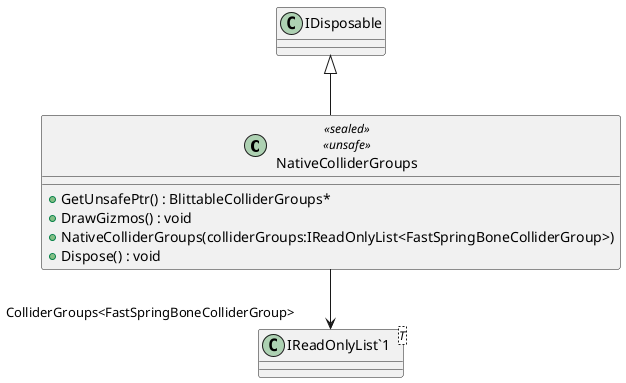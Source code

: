 @startuml
class NativeColliderGroups <<sealed>> <<unsafe>> {
    + GetUnsafePtr() : BlittableColliderGroups*
    + DrawGizmos() : void
    + NativeColliderGroups(colliderGroups:IReadOnlyList<FastSpringBoneColliderGroup>)
    + Dispose() : void
}
class "IReadOnlyList`1"<T> {
}
IDisposable <|-- NativeColliderGroups
NativeColliderGroups --> "ColliderGroups<FastSpringBoneColliderGroup>" "IReadOnlyList`1"
@enduml

